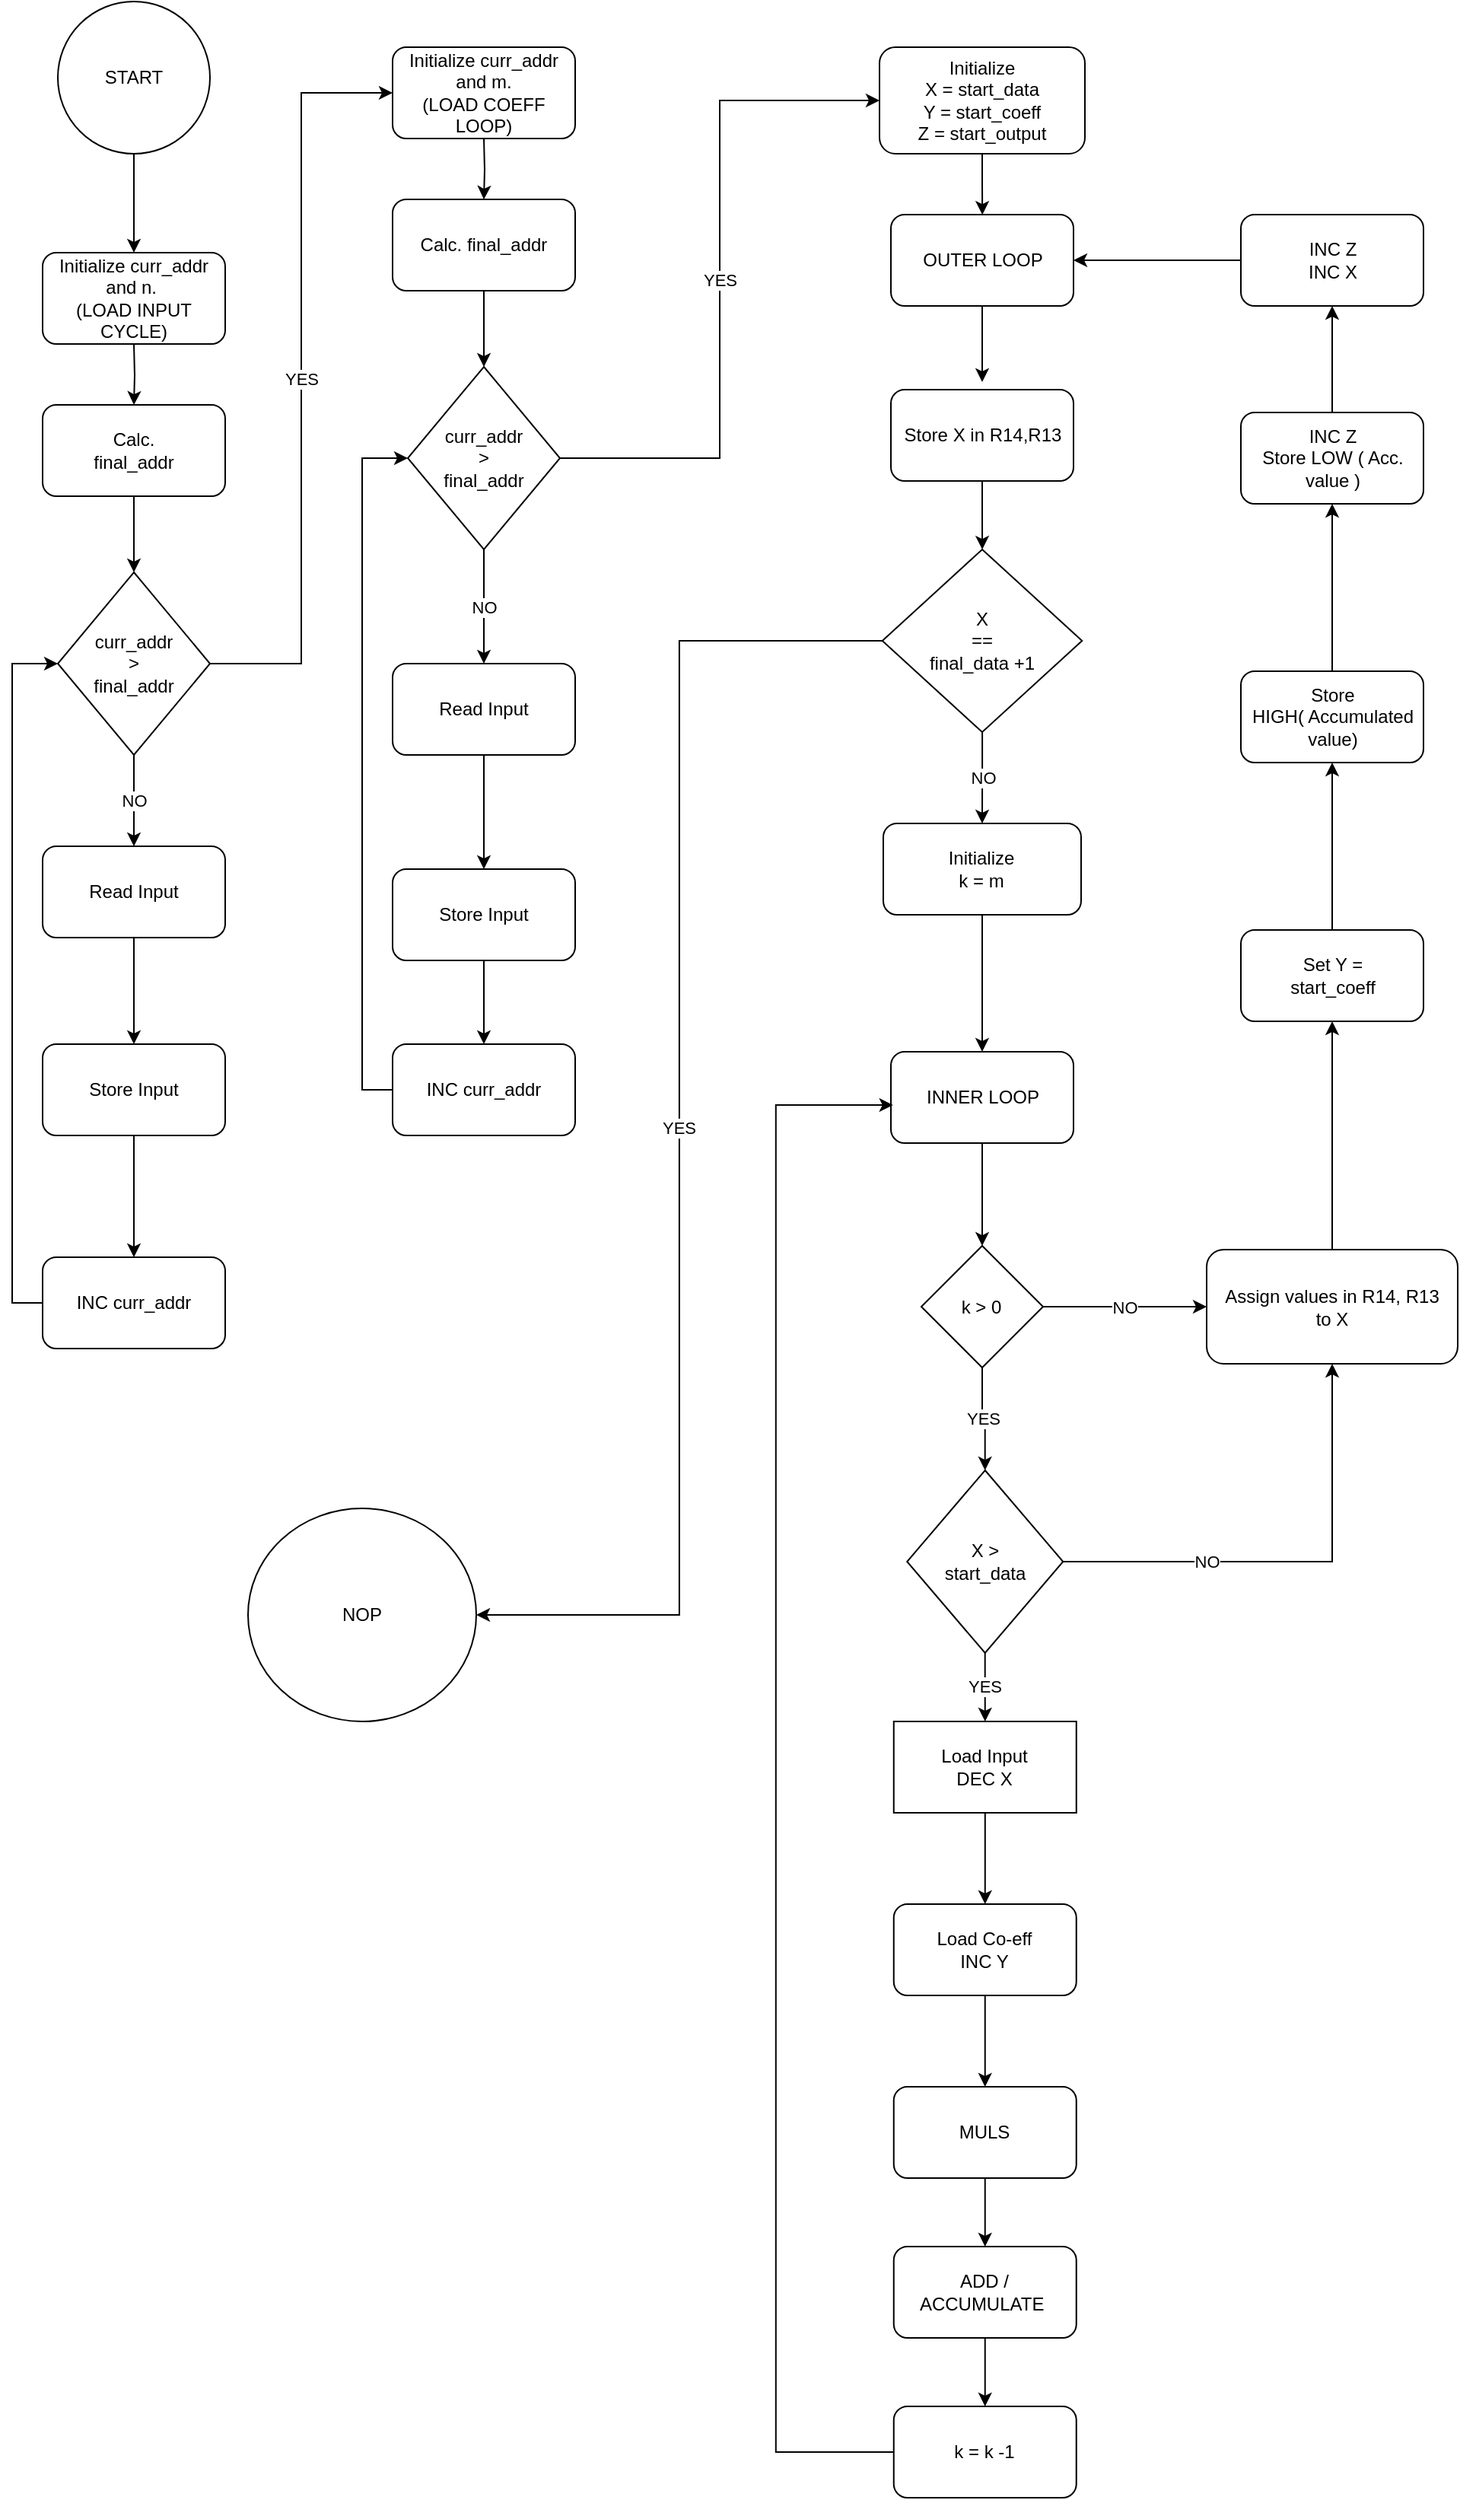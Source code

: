 <mxfile version="13.9.2" type="github"><diagram id="_U-th9NHntcjtORRgsNv" name="Page-1"><mxGraphModel dx="782" dy="380" grid="1" gridSize="15" guides="1" tooltips="1" connect="1" arrows="1" fold="1" page="1" pageScale="1" pageWidth="1200" pageHeight="1920" math="0" shadow="0"><root><mxCell id="0"/><mxCell id="1" parent="0"/><mxCell id="d_l3rdPa_H0sOPWssZbG-3" style="edgeStyle=orthogonalEdgeStyle;rounded=0;orthogonalLoop=1;jettySize=auto;html=1;" parent="1" edge="1"><mxGeometry relative="1" as="geometry"><mxPoint x="120" y="295" as="targetPoint"/><mxPoint x="120" y="255" as="sourcePoint"/></mxGeometry></mxCell><mxCell id="d_l3rdPa_H0sOPWssZbG-7" style="edgeStyle=orthogonalEdgeStyle;rounded=0;orthogonalLoop=1;jettySize=auto;html=1;" parent="1" source="d_l3rdPa_H0sOPWssZbG-5" target="d_l3rdPa_H0sOPWssZbG-8" edge="1"><mxGeometry relative="1" as="geometry"><mxPoint x="120" y="445" as="targetPoint"/></mxGeometry></mxCell><mxCell id="d_l3rdPa_H0sOPWssZbG-5" value="Calc.&lt;br&gt;final_addr" style="rounded=1;whiteSpace=wrap;html=1;" parent="1" vertex="1"><mxGeometry x="60" y="295" width="120" height="60" as="geometry"/></mxCell><mxCell id="d_l3rdPa_H0sOPWssZbG-6" value="Initialize curr_addr and n.&amp;nbsp;&lt;br&gt;(LOAD INPUT CYCLE)" style="rounded=1;whiteSpace=wrap;html=1;" parent="1" vertex="1"><mxGeometry x="60" y="195" width="120" height="60" as="geometry"/></mxCell><mxCell id="d_l3rdPa_H0sOPWssZbG-93" value="NO" style="edgeStyle=orthogonalEdgeStyle;rounded=0;orthogonalLoop=1;jettySize=auto;html=1;" parent="1" source="d_l3rdPa_H0sOPWssZbG-8" target="d_l3rdPa_H0sOPWssZbG-10" edge="1"><mxGeometry relative="1" as="geometry"/></mxCell><mxCell id="d_l3rdPa_H0sOPWssZbG-8" value="curr_addr&lt;br&gt;&amp;gt;&lt;br&gt;final_addr" style="rhombus;whiteSpace=wrap;html=1;" parent="1" vertex="1"><mxGeometry x="70" y="405" width="100" height="120" as="geometry"/></mxCell><mxCell id="d_l3rdPa_H0sOPWssZbG-11" style="edgeStyle=orthogonalEdgeStyle;rounded=0;orthogonalLoop=1;jettySize=auto;html=1;" parent="1" source="d_l3rdPa_H0sOPWssZbG-10" target="d_l3rdPa_H0sOPWssZbG-12" edge="1"><mxGeometry relative="1" as="geometry"><mxPoint x="120" y="695" as="targetPoint"/></mxGeometry></mxCell><mxCell id="d_l3rdPa_H0sOPWssZbG-10" value="Read Input" style="rounded=1;whiteSpace=wrap;html=1;" parent="1" vertex="1"><mxGeometry x="60" y="585" width="120" height="60" as="geometry"/></mxCell><mxCell id="d_l3rdPa_H0sOPWssZbG-13" style="edgeStyle=orthogonalEdgeStyle;rounded=0;orthogonalLoop=1;jettySize=auto;html=1;" parent="1" source="d_l3rdPa_H0sOPWssZbG-12" target="d_l3rdPa_H0sOPWssZbG-14" edge="1"><mxGeometry relative="1" as="geometry"><mxPoint x="120" y="785" as="targetPoint"/></mxGeometry></mxCell><mxCell id="d_l3rdPa_H0sOPWssZbG-12" value="Store Input" style="rounded=1;whiteSpace=wrap;html=1;" parent="1" vertex="1"><mxGeometry x="60" y="715" width="120" height="60" as="geometry"/></mxCell><mxCell id="d_l3rdPa_H0sOPWssZbG-32" value="YES" style="edgeStyle=orthogonalEdgeStyle;rounded=0;orthogonalLoop=1;jettySize=auto;html=1;entryX=0;entryY=0.5;entryDx=0;entryDy=0;" parent="1" source="d_l3rdPa_H0sOPWssZbG-8" target="d_l3rdPa_H0sOPWssZbG-23" edge="1"><mxGeometry relative="1" as="geometry"><mxPoint x="220" y="80" as="targetPoint"/></mxGeometry></mxCell><mxCell id="d_l3rdPa_H0sOPWssZbG-90" style="edgeStyle=orthogonalEdgeStyle;rounded=0;orthogonalLoop=1;jettySize=auto;html=1;entryX=0;entryY=0.5;entryDx=0;entryDy=0;" parent="1" source="d_l3rdPa_H0sOPWssZbG-14" target="d_l3rdPa_H0sOPWssZbG-8" edge="1"><mxGeometry relative="1" as="geometry"><mxPoint x="30" y="390" as="targetPoint"/><Array as="points"><mxPoint x="40" y="885"/><mxPoint x="40" y="465"/></Array></mxGeometry></mxCell><mxCell id="d_l3rdPa_H0sOPWssZbG-14" value="INC curr_addr" style="rounded=1;whiteSpace=wrap;html=1;" parent="1" vertex="1"><mxGeometry x="60" y="855" width="120" height="60" as="geometry"/></mxCell><mxCell id="d_l3rdPa_H0sOPWssZbG-20" style="edgeStyle=orthogonalEdgeStyle;rounded=0;orthogonalLoop=1;jettySize=auto;html=1;" parent="1" edge="1"><mxGeometry relative="1" as="geometry"><mxPoint x="350" y="160" as="targetPoint"/><mxPoint x="350" y="120" as="sourcePoint"/></mxGeometry></mxCell><mxCell id="d_l3rdPa_H0sOPWssZbG-21" style="edgeStyle=orthogonalEdgeStyle;rounded=0;orthogonalLoop=1;jettySize=auto;html=1;" parent="1" source="d_l3rdPa_H0sOPWssZbG-22" target="d_l3rdPa_H0sOPWssZbG-25" edge="1"><mxGeometry relative="1" as="geometry"><mxPoint x="350" y="310" as="targetPoint"/></mxGeometry></mxCell><mxCell id="d_l3rdPa_H0sOPWssZbG-22" value="Calc. final_addr" style="rounded=1;whiteSpace=wrap;html=1;" parent="1" vertex="1"><mxGeometry x="290" y="160" width="120" height="60" as="geometry"/></mxCell><mxCell id="d_l3rdPa_H0sOPWssZbG-23" value="Initialize curr_addr and m.&lt;br&gt;(LOAD COEFF LOOP)" style="rounded=1;whiteSpace=wrap;html=1;" parent="1" vertex="1"><mxGeometry x="290" y="60" width="120" height="60" as="geometry"/></mxCell><mxCell id="d_l3rdPa_H0sOPWssZbG-34" value="YES" style="edgeStyle=orthogonalEdgeStyle;rounded=0;orthogonalLoop=1;jettySize=auto;html=1;entryX=0;entryY=0.5;entryDx=0;entryDy=0;" parent="1" source="d_l3rdPa_H0sOPWssZbG-25" target="d_l3rdPa_H0sOPWssZbG-33" edge="1"><mxGeometry relative="1" as="geometry"/></mxCell><mxCell id="d_l3rdPa_H0sOPWssZbG-92" value="NO" style="edgeStyle=orthogonalEdgeStyle;rounded=0;orthogonalLoop=1;jettySize=auto;html=1;" parent="1" source="d_l3rdPa_H0sOPWssZbG-25" target="d_l3rdPa_H0sOPWssZbG-27" edge="1"><mxGeometry relative="1" as="geometry"/></mxCell><mxCell id="d_l3rdPa_H0sOPWssZbG-25" value="curr_addr&lt;br&gt;&amp;gt;&lt;br&gt;final_addr" style="rhombus;whiteSpace=wrap;html=1;" parent="1" vertex="1"><mxGeometry x="300" y="270" width="100" height="120" as="geometry"/></mxCell><mxCell id="d_l3rdPa_H0sOPWssZbG-26" style="edgeStyle=orthogonalEdgeStyle;rounded=0;orthogonalLoop=1;jettySize=auto;html=1;" parent="1" source="d_l3rdPa_H0sOPWssZbG-27" target="d_l3rdPa_H0sOPWssZbG-29" edge="1"><mxGeometry relative="1" as="geometry"><mxPoint x="350" y="560" as="targetPoint"/></mxGeometry></mxCell><mxCell id="d_l3rdPa_H0sOPWssZbG-27" value="Read Input" style="rounded=1;whiteSpace=wrap;html=1;" parent="1" vertex="1"><mxGeometry x="290" y="465" width="120" height="60" as="geometry"/></mxCell><mxCell id="d_l3rdPa_H0sOPWssZbG-28" style="edgeStyle=orthogonalEdgeStyle;rounded=0;orthogonalLoop=1;jettySize=auto;html=1;" parent="1" source="d_l3rdPa_H0sOPWssZbG-29" target="d_l3rdPa_H0sOPWssZbG-31" edge="1"><mxGeometry relative="1" as="geometry"><mxPoint x="350" y="650" as="targetPoint"/></mxGeometry></mxCell><mxCell id="d_l3rdPa_H0sOPWssZbG-29" value="Store Input" style="rounded=1;whiteSpace=wrap;html=1;" parent="1" vertex="1"><mxGeometry x="290" y="600" width="120" height="60" as="geometry"/></mxCell><mxCell id="d_l3rdPa_H0sOPWssZbG-30" style="edgeStyle=orthogonalEdgeStyle;rounded=0;orthogonalLoop=1;jettySize=auto;html=1;entryX=0;entryY=0.5;entryDx=0;entryDy=0;" parent="1" source="d_l3rdPa_H0sOPWssZbG-31" target="d_l3rdPa_H0sOPWssZbG-25" edge="1"><mxGeometry relative="1" as="geometry"><mxPoint x="250" y="330" as="targetPoint"/><Array as="points"><mxPoint x="270" y="745"/><mxPoint x="270" y="330"/></Array></mxGeometry></mxCell><mxCell id="d_l3rdPa_H0sOPWssZbG-31" value="INC curr_addr" style="rounded=1;whiteSpace=wrap;html=1;" parent="1" vertex="1"><mxGeometry x="290" y="715" width="120" height="60" as="geometry"/></mxCell><mxCell id="d_l3rdPa_H0sOPWssZbG-40" style="edgeStyle=orthogonalEdgeStyle;rounded=0;orthogonalLoop=1;jettySize=auto;html=1;" parent="1" source="d_l3rdPa_H0sOPWssZbG-33" edge="1"><mxGeometry relative="1" as="geometry"><mxPoint x="677.6" y="170.087" as="targetPoint"/></mxGeometry></mxCell><mxCell id="d_l3rdPa_H0sOPWssZbG-33" value="Initialize&lt;br&gt;X = start_data&lt;br&gt;Y = start_coeff&lt;br&gt;Z = start_output" style="rounded=1;whiteSpace=wrap;html=1;" parent="1" vertex="1"><mxGeometry x="610" y="60" width="135" height="70" as="geometry"/></mxCell><mxCell id="d_l3rdPa_H0sOPWssZbG-45" style="edgeStyle=orthogonalEdgeStyle;rounded=0;orthogonalLoop=1;jettySize=auto;html=1;" parent="1" source="d_l3rdPa_H0sOPWssZbG-44" edge="1"><mxGeometry relative="1" as="geometry"><mxPoint x="677.5" y="280" as="targetPoint"/></mxGeometry></mxCell><mxCell id="d_l3rdPa_H0sOPWssZbG-44" value="OUTER LOOP" style="rounded=1;whiteSpace=wrap;html=1;" parent="1" vertex="1"><mxGeometry x="617.5" y="170" width="120" height="60" as="geometry"/></mxCell><mxCell id="d_l3rdPa_H0sOPWssZbG-72" value="NO" style="edgeStyle=orthogonalEdgeStyle;rounded=0;orthogonalLoop=1;jettySize=auto;html=1;" parent="1" source="d_l3rdPa_H0sOPWssZbG-47" target="d_l3rdPa_H0sOPWssZbG-49" edge="1"><mxGeometry relative="1" as="geometry"/></mxCell><mxCell id="d_l3rdPa_H0sOPWssZbG-89" value="YES" style="edgeStyle=orthogonalEdgeStyle;rounded=0;orthogonalLoop=1;jettySize=auto;html=1;entryX=1;entryY=0.5;entryDx=0;entryDy=0;" parent="1" source="d_l3rdPa_H0sOPWssZbG-47" target="d_l3rdPa_H0sOPWssZbG-86" edge="1"><mxGeometry relative="1" as="geometry"/></mxCell><mxCell id="d_l3rdPa_H0sOPWssZbG-47" value="X&lt;br&gt;==&lt;br&gt;final_data +1" style="rhombus;whiteSpace=wrap;html=1;" parent="1" vertex="1"><mxGeometry x="611.87" y="390" width="131.25" height="120" as="geometry"/></mxCell><mxCell id="d_l3rdPa_H0sOPWssZbG-53" value="" style="edgeStyle=orthogonalEdgeStyle;rounded=0;orthogonalLoop=1;jettySize=auto;html=1;" parent="1" source="d_l3rdPa_H0sOPWssZbG-48" target="d_l3rdPa_H0sOPWssZbG-52" edge="1"><mxGeometry relative="1" as="geometry"/></mxCell><mxCell id="d_l3rdPa_H0sOPWssZbG-48" value="INNER LOOP" style="rounded=1;whiteSpace=wrap;html=1;" parent="1" vertex="1"><mxGeometry x="617.5" y="720" width="120" height="60" as="geometry"/></mxCell><mxCell id="d_l3rdPa_H0sOPWssZbG-50" value="" style="edgeStyle=orthogonalEdgeStyle;rounded=0;orthogonalLoop=1;jettySize=auto;html=1;" parent="1" source="d_l3rdPa_H0sOPWssZbG-49" target="d_l3rdPa_H0sOPWssZbG-48" edge="1"><mxGeometry relative="1" as="geometry"/></mxCell><mxCell id="d_l3rdPa_H0sOPWssZbG-49" value="Initialize&lt;br&gt;k = m" style="rounded=1;whiteSpace=wrap;html=1;" parent="1" vertex="1"><mxGeometry x="612.49" y="570" width="130" height="60" as="geometry"/></mxCell><mxCell id="d_l3rdPa_H0sOPWssZbG-57" value="YES" style="edgeStyle=orthogonalEdgeStyle;rounded=0;orthogonalLoop=1;jettySize=auto;html=1;" parent="1" source="d_l3rdPa_H0sOPWssZbG-52" target="d_l3rdPa_H0sOPWssZbG-55" edge="1"><mxGeometry relative="1" as="geometry"/></mxCell><mxCell id="d_l3rdPa_H0sOPWssZbG-75" value="NO" style="edgeStyle=orthogonalEdgeStyle;rounded=0;orthogonalLoop=1;jettySize=auto;html=1;" parent="1" source="d_l3rdPa_H0sOPWssZbG-52" target="d_l3rdPa_H0sOPWssZbG-73" edge="1"><mxGeometry relative="1" as="geometry"/></mxCell><mxCell id="d_l3rdPa_H0sOPWssZbG-52" value="k &amp;gt; 0" style="rhombus;whiteSpace=wrap;html=1;" parent="1" vertex="1"><mxGeometry x="637.49" y="847.5" width="80" height="80" as="geometry"/></mxCell><mxCell id="d_l3rdPa_H0sOPWssZbG-59" value="YES" style="edgeStyle=orthogonalEdgeStyle;rounded=0;orthogonalLoop=1;jettySize=auto;html=1;" parent="1" source="d_l3rdPa_H0sOPWssZbG-55" target="d_l3rdPa_H0sOPWssZbG-58" edge="1"><mxGeometry relative="1" as="geometry"/></mxCell><mxCell id="aI2fkKUMOIoFjYtlNQMm-1" value="NO" style="edgeStyle=orthogonalEdgeStyle;rounded=0;orthogonalLoop=1;jettySize=auto;html=1;entryX=0.5;entryY=1;entryDx=0;entryDy=0;" edge="1" parent="1" source="d_l3rdPa_H0sOPWssZbG-55" target="d_l3rdPa_H0sOPWssZbG-73"><mxGeometry x="-0.385" relative="1" as="geometry"><mxPoint as="offset"/></mxGeometry></mxCell><mxCell id="d_l3rdPa_H0sOPWssZbG-55" value="X &amp;gt;&lt;br&gt;start_data" style="rhombus;whiteSpace=wrap;html=1;" parent="1" vertex="1"><mxGeometry x="628.13" y="995" width="102.5" height="120" as="geometry"/></mxCell><mxCell id="d_l3rdPa_H0sOPWssZbG-60" style="edgeStyle=orthogonalEdgeStyle;rounded=0;orthogonalLoop=1;jettySize=auto;html=1;" parent="1" source="d_l3rdPa_H0sOPWssZbG-58" edge="1"><mxGeometry relative="1" as="geometry"><mxPoint x="679.38" y="1280" as="targetPoint"/></mxGeometry></mxCell><mxCell id="d_l3rdPa_H0sOPWssZbG-58" value="Load Input&lt;br&gt;DEC X" style="whiteSpace=wrap;html=1;" parent="1" vertex="1"><mxGeometry x="619.38" y="1160" width="120" height="60" as="geometry"/></mxCell><mxCell id="d_l3rdPa_H0sOPWssZbG-63" value="" style="edgeStyle=orthogonalEdgeStyle;rounded=0;orthogonalLoop=1;jettySize=auto;html=1;" parent="1" source="d_l3rdPa_H0sOPWssZbG-61" target="d_l3rdPa_H0sOPWssZbG-62" edge="1"><mxGeometry relative="1" as="geometry"/></mxCell><mxCell id="d_l3rdPa_H0sOPWssZbG-61" value="Load Co-eff&lt;br&gt;INC Y" style="rounded=1;whiteSpace=wrap;html=1;" parent="1" vertex="1"><mxGeometry x="619.37" y="1280" width="120" height="60" as="geometry"/></mxCell><mxCell id="d_l3rdPa_H0sOPWssZbG-65" value="" style="edgeStyle=orthogonalEdgeStyle;rounded=0;orthogonalLoop=1;jettySize=auto;html=1;" parent="1" source="d_l3rdPa_H0sOPWssZbG-62" target="d_l3rdPa_H0sOPWssZbG-64" edge="1"><mxGeometry relative="1" as="geometry"/></mxCell><mxCell id="d_l3rdPa_H0sOPWssZbG-62" value="MULS" style="whiteSpace=wrap;html=1;rounded=1;" parent="1" vertex="1"><mxGeometry x="619.37" y="1400" width="120" height="60" as="geometry"/></mxCell><mxCell id="d_l3rdPa_H0sOPWssZbG-67" value="" style="edgeStyle=orthogonalEdgeStyle;rounded=0;orthogonalLoop=1;jettySize=auto;html=1;" parent="1" source="d_l3rdPa_H0sOPWssZbG-64" target="d_l3rdPa_H0sOPWssZbG-66" edge="1"><mxGeometry relative="1" as="geometry"/></mxCell><mxCell id="d_l3rdPa_H0sOPWssZbG-64" value="ADD / ACCUMULATE&amp;nbsp;" style="whiteSpace=wrap;html=1;rounded=1;" parent="1" vertex="1"><mxGeometry x="619.37" y="1505" width="120" height="60" as="geometry"/></mxCell><mxCell id="d_l3rdPa_H0sOPWssZbG-68" style="edgeStyle=orthogonalEdgeStyle;rounded=0;orthogonalLoop=1;jettySize=auto;html=1;" parent="1" source="d_l3rdPa_H0sOPWssZbG-66" edge="1"><mxGeometry relative="1" as="geometry"><mxPoint x="618.88" y="755" as="targetPoint"/><Array as="points"><mxPoint x="541.88" y="1640"/><mxPoint x="541.88" y="755"/></Array></mxGeometry></mxCell><mxCell id="d_l3rdPa_H0sOPWssZbG-66" value="k = k -1" style="whiteSpace=wrap;html=1;rounded=1;" parent="1" vertex="1"><mxGeometry x="619.37" y="1610" width="120" height="60" as="geometry"/></mxCell><mxCell id="d_l3rdPa_H0sOPWssZbG-70" value="" style="edgeStyle=orthogonalEdgeStyle;rounded=0;orthogonalLoop=1;jettySize=auto;html=1;" parent="1" source="d_l3rdPa_H0sOPWssZbG-69" target="d_l3rdPa_H0sOPWssZbG-47" edge="1"><mxGeometry relative="1" as="geometry"/></mxCell><mxCell id="d_l3rdPa_H0sOPWssZbG-69" value="Store X in R14,R13" style="rounded=1;whiteSpace=wrap;html=1;" parent="1" vertex="1"><mxGeometry x="617.5" y="285" width="120" height="60" as="geometry"/></mxCell><mxCell id="d_l3rdPa_H0sOPWssZbG-77" value="" style="edgeStyle=orthogonalEdgeStyle;rounded=0;orthogonalLoop=1;jettySize=auto;html=1;" parent="1" source="d_l3rdPa_H0sOPWssZbG-73" target="d_l3rdPa_H0sOPWssZbG-76" edge="1"><mxGeometry relative="1" as="geometry"/></mxCell><mxCell id="d_l3rdPa_H0sOPWssZbG-73" value="Assign values in R14, R13&lt;br&gt;to X" style="rounded=1;whiteSpace=wrap;html=1;" parent="1" vertex="1"><mxGeometry x="825" y="850" width="165" height="75" as="geometry"/></mxCell><mxCell id="d_l3rdPa_H0sOPWssZbG-79" value="" style="edgeStyle=orthogonalEdgeStyle;rounded=0;orthogonalLoop=1;jettySize=auto;html=1;" parent="1" source="d_l3rdPa_H0sOPWssZbG-76" target="d_l3rdPa_H0sOPWssZbG-78" edge="1"><mxGeometry relative="1" as="geometry"/></mxCell><mxCell id="d_l3rdPa_H0sOPWssZbG-76" value="Set Y =&lt;br&gt;start_coeff" style="whiteSpace=wrap;html=1;rounded=1;" parent="1" vertex="1"><mxGeometry x="847.5" y="640" width="120" height="60" as="geometry"/></mxCell><mxCell id="d_l3rdPa_H0sOPWssZbG-81" value="" style="edgeStyle=orthogonalEdgeStyle;rounded=0;orthogonalLoop=1;jettySize=auto;html=1;" parent="1" source="d_l3rdPa_H0sOPWssZbG-78" target="d_l3rdPa_H0sOPWssZbG-80" edge="1"><mxGeometry relative="1" as="geometry"/></mxCell><mxCell id="d_l3rdPa_H0sOPWssZbG-78" value="Store&lt;br&gt;HIGH( Accumulated&lt;br&gt;value)" style="whiteSpace=wrap;html=1;rounded=1;" parent="1" vertex="1"><mxGeometry x="847.5" y="470" width="120" height="60" as="geometry"/></mxCell><mxCell id="d_l3rdPa_H0sOPWssZbG-84" value="" style="edgeStyle=orthogonalEdgeStyle;rounded=0;orthogonalLoop=1;jettySize=auto;html=1;" parent="1" source="d_l3rdPa_H0sOPWssZbG-80" target="d_l3rdPa_H0sOPWssZbG-83" edge="1"><mxGeometry relative="1" as="geometry"/></mxCell><mxCell id="d_l3rdPa_H0sOPWssZbG-80" value="INC Z&lt;br&gt;Store LOW ( Acc. value )" style="whiteSpace=wrap;html=1;rounded=1;" parent="1" vertex="1"><mxGeometry x="847.5" y="300" width="120" height="60" as="geometry"/></mxCell><mxCell id="d_l3rdPa_H0sOPWssZbG-82" style="edgeStyle=orthogonalEdgeStyle;rounded=0;orthogonalLoop=1;jettySize=auto;html=1;exitX=0.5;exitY=1;exitDx=0;exitDy=0;" parent="1" source="d_l3rdPa_H0sOPWssZbG-80" target="d_l3rdPa_H0sOPWssZbG-80" edge="1"><mxGeometry relative="1" as="geometry"/></mxCell><mxCell id="d_l3rdPa_H0sOPWssZbG-85" value="" style="edgeStyle=orthogonalEdgeStyle;rounded=0;orthogonalLoop=1;jettySize=auto;html=1;" parent="1" source="d_l3rdPa_H0sOPWssZbG-83" target="d_l3rdPa_H0sOPWssZbG-44" edge="1"><mxGeometry relative="1" as="geometry"/></mxCell><mxCell id="d_l3rdPa_H0sOPWssZbG-83" value="INC Z&lt;br&gt;INC X" style="whiteSpace=wrap;html=1;rounded=1;" parent="1" vertex="1"><mxGeometry x="847.5" y="170" width="120" height="60" as="geometry"/></mxCell><mxCell id="d_l3rdPa_H0sOPWssZbG-86" value="NOP" style="ellipse;whiteSpace=wrap;html=1;" parent="1" vertex="1"><mxGeometry x="195" y="1020" width="150" height="140" as="geometry"/></mxCell><mxCell id="d_l3rdPa_H0sOPWssZbG-95" value="" style="edgeStyle=orthogonalEdgeStyle;rounded=0;orthogonalLoop=1;jettySize=auto;html=1;" parent="1" source="d_l3rdPa_H0sOPWssZbG-94" target="d_l3rdPa_H0sOPWssZbG-6" edge="1"><mxGeometry relative="1" as="geometry"/></mxCell><mxCell id="d_l3rdPa_H0sOPWssZbG-94" value="START" style="ellipse;whiteSpace=wrap;html=1;aspect=fixed;" parent="1" vertex="1"><mxGeometry x="70" y="30" width="100" height="100" as="geometry"/></mxCell></root></mxGraphModel></diagram></mxfile>